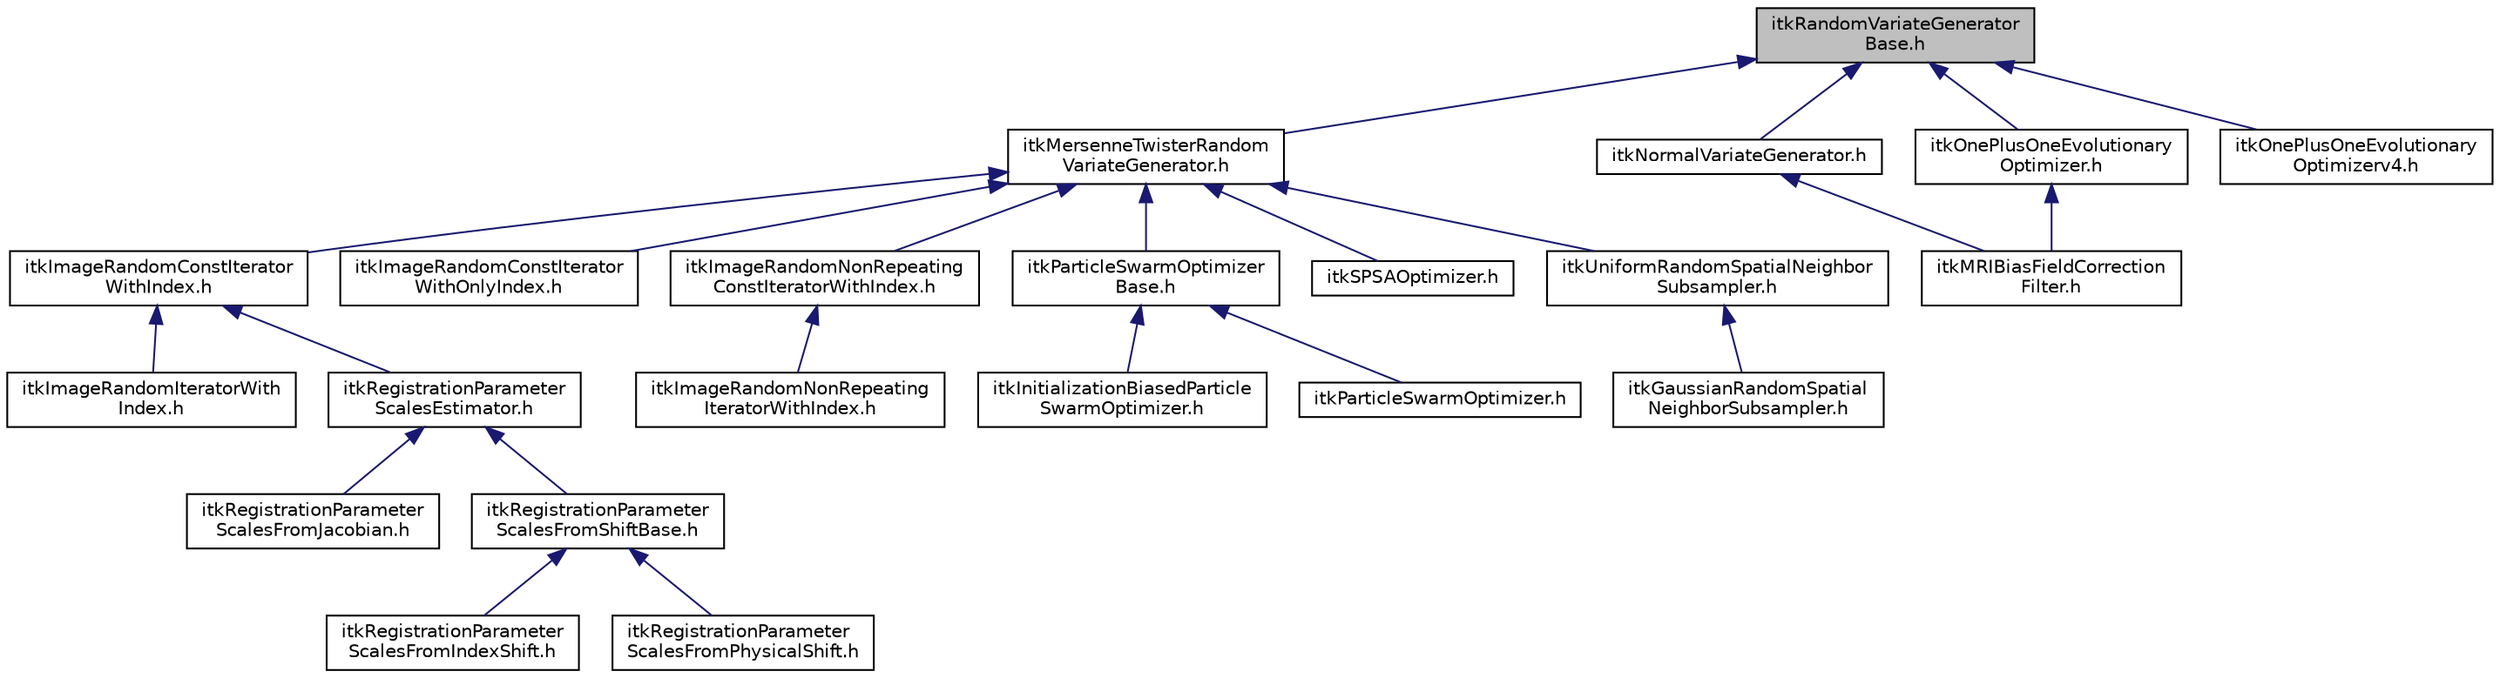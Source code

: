 digraph "itkRandomVariateGeneratorBase.h"
{
 // LATEX_PDF_SIZE
  edge [fontname="Helvetica",fontsize="10",labelfontname="Helvetica",labelfontsize="10"];
  node [fontname="Helvetica",fontsize="10",shape=record];
  Node1 [label="itkRandomVariateGenerator\lBase.h",height=0.2,width=0.4,color="black", fillcolor="grey75", style="filled", fontcolor="black",tooltip=" "];
  Node1 -> Node2 [dir="back",color="midnightblue",fontsize="10",style="solid",fontname="Helvetica"];
  Node2 [label="itkMersenneTwisterRandom\lVariateGenerator.h",height=0.2,width=0.4,color="black", fillcolor="white", style="filled",URL="$itkMersenneTwisterRandomVariateGenerator_8h.html",tooltip=" "];
  Node2 -> Node3 [dir="back",color="midnightblue",fontsize="10",style="solid",fontname="Helvetica"];
  Node3 [label="itkImageRandomConstIterator\lWithIndex.h",height=0.2,width=0.4,color="black", fillcolor="white", style="filled",URL="$itkImageRandomConstIteratorWithIndex_8h.html",tooltip=" "];
  Node3 -> Node4 [dir="back",color="midnightblue",fontsize="10",style="solid",fontname="Helvetica"];
  Node4 [label="itkImageRandomIteratorWith\lIndex.h",height=0.2,width=0.4,color="black", fillcolor="white", style="filled",URL="$itkImageRandomIteratorWithIndex_8h.html",tooltip=" "];
  Node3 -> Node5 [dir="back",color="midnightblue",fontsize="10",style="solid",fontname="Helvetica"];
  Node5 [label="itkRegistrationParameter\lScalesEstimator.h",height=0.2,width=0.4,color="black", fillcolor="white", style="filled",URL="$itkRegistrationParameterScalesEstimator_8h.html",tooltip=" "];
  Node5 -> Node6 [dir="back",color="midnightblue",fontsize="10",style="solid",fontname="Helvetica"];
  Node6 [label="itkRegistrationParameter\lScalesFromJacobian.h",height=0.2,width=0.4,color="black", fillcolor="white", style="filled",URL="$itkRegistrationParameterScalesFromJacobian_8h.html",tooltip=" "];
  Node5 -> Node7 [dir="back",color="midnightblue",fontsize="10",style="solid",fontname="Helvetica"];
  Node7 [label="itkRegistrationParameter\lScalesFromShiftBase.h",height=0.2,width=0.4,color="black", fillcolor="white", style="filled",URL="$itkRegistrationParameterScalesFromShiftBase_8h.html",tooltip=" "];
  Node7 -> Node8 [dir="back",color="midnightblue",fontsize="10",style="solid",fontname="Helvetica"];
  Node8 [label="itkRegistrationParameter\lScalesFromIndexShift.h",height=0.2,width=0.4,color="black", fillcolor="white", style="filled",URL="$itkRegistrationParameterScalesFromIndexShift_8h.html",tooltip=" "];
  Node7 -> Node9 [dir="back",color="midnightblue",fontsize="10",style="solid",fontname="Helvetica"];
  Node9 [label="itkRegistrationParameter\lScalesFromPhysicalShift.h",height=0.2,width=0.4,color="black", fillcolor="white", style="filled",URL="$itkRegistrationParameterScalesFromPhysicalShift_8h.html",tooltip=" "];
  Node2 -> Node10 [dir="back",color="midnightblue",fontsize="10",style="solid",fontname="Helvetica"];
  Node10 [label="itkImageRandomConstIterator\lWithOnlyIndex.h",height=0.2,width=0.4,color="black", fillcolor="white", style="filled",URL="$itkImageRandomConstIteratorWithOnlyIndex_8h.html",tooltip=" "];
  Node2 -> Node11 [dir="back",color="midnightblue",fontsize="10",style="solid",fontname="Helvetica"];
  Node11 [label="itkImageRandomNonRepeating\lConstIteratorWithIndex.h",height=0.2,width=0.4,color="black", fillcolor="white", style="filled",URL="$itkImageRandomNonRepeatingConstIteratorWithIndex_8h.html",tooltip=" "];
  Node11 -> Node12 [dir="back",color="midnightblue",fontsize="10",style="solid",fontname="Helvetica"];
  Node12 [label="itkImageRandomNonRepeating\lIteratorWithIndex.h",height=0.2,width=0.4,color="black", fillcolor="white", style="filled",URL="$itkImageRandomNonRepeatingIteratorWithIndex_8h.html",tooltip=" "];
  Node2 -> Node13 [dir="back",color="midnightblue",fontsize="10",style="solid",fontname="Helvetica"];
  Node13 [label="itkParticleSwarmOptimizer\lBase.h",height=0.2,width=0.4,color="black", fillcolor="white", style="filled",URL="$itkParticleSwarmOptimizerBase_8h.html",tooltip=" "];
  Node13 -> Node14 [dir="back",color="midnightblue",fontsize="10",style="solid",fontname="Helvetica"];
  Node14 [label="itkInitializationBiasedParticle\lSwarmOptimizer.h",height=0.2,width=0.4,color="black", fillcolor="white", style="filled",URL="$itkInitializationBiasedParticleSwarmOptimizer_8h.html",tooltip=" "];
  Node13 -> Node15 [dir="back",color="midnightblue",fontsize="10",style="solid",fontname="Helvetica"];
  Node15 [label="itkParticleSwarmOptimizer.h",height=0.2,width=0.4,color="black", fillcolor="white", style="filled",URL="$itkParticleSwarmOptimizer_8h.html",tooltip=" "];
  Node2 -> Node16 [dir="back",color="midnightblue",fontsize="10",style="solid",fontname="Helvetica"];
  Node16 [label="itkSPSAOptimizer.h",height=0.2,width=0.4,color="black", fillcolor="white", style="filled",URL="$itkSPSAOptimizer_8h.html",tooltip=" "];
  Node2 -> Node17 [dir="back",color="midnightblue",fontsize="10",style="solid",fontname="Helvetica"];
  Node17 [label="itkUniformRandomSpatialNeighbor\lSubsampler.h",height=0.2,width=0.4,color="black", fillcolor="white", style="filled",URL="$itkUniformRandomSpatialNeighborSubsampler_8h.html",tooltip=" "];
  Node17 -> Node18 [dir="back",color="midnightblue",fontsize="10",style="solid",fontname="Helvetica"];
  Node18 [label="itkGaussianRandomSpatial\lNeighborSubsampler.h",height=0.2,width=0.4,color="black", fillcolor="white", style="filled",URL="$itkGaussianRandomSpatialNeighborSubsampler_8h.html",tooltip=" "];
  Node1 -> Node19 [dir="back",color="midnightblue",fontsize="10",style="solid",fontname="Helvetica"];
  Node19 [label="itkNormalVariateGenerator.h",height=0.2,width=0.4,color="black", fillcolor="white", style="filled",URL="$itkNormalVariateGenerator_8h.html",tooltip=" "];
  Node19 -> Node20 [dir="back",color="midnightblue",fontsize="10",style="solid",fontname="Helvetica"];
  Node20 [label="itkMRIBiasFieldCorrection\lFilter.h",height=0.2,width=0.4,color="black", fillcolor="white", style="filled",URL="$itkMRIBiasFieldCorrectionFilter_8h.html",tooltip=" "];
  Node1 -> Node21 [dir="back",color="midnightblue",fontsize="10",style="solid",fontname="Helvetica"];
  Node21 [label="itkOnePlusOneEvolutionary\lOptimizer.h",height=0.2,width=0.4,color="black", fillcolor="white", style="filled",URL="$itkOnePlusOneEvolutionaryOptimizer_8h.html",tooltip=" "];
  Node21 -> Node20 [dir="back",color="midnightblue",fontsize="10",style="solid",fontname="Helvetica"];
  Node1 -> Node22 [dir="back",color="midnightblue",fontsize="10",style="solid",fontname="Helvetica"];
  Node22 [label="itkOnePlusOneEvolutionary\lOptimizerv4.h",height=0.2,width=0.4,color="black", fillcolor="white", style="filled",URL="$itkOnePlusOneEvolutionaryOptimizerv4_8h.html",tooltip=" "];
}
